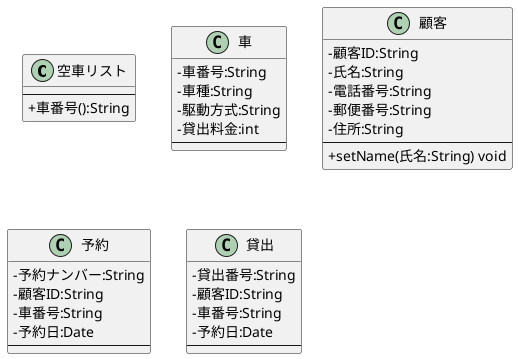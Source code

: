 @startuml 例題3-1
    skinparam ClassAttributeIconSize 0
    class 空車リスト{
    ---
    + 車番号():String
    }
    class 車{
    - 車番号:String
    - 車種:String
    - 駆動方式:String
    - 貸出料金:int
    ---
    }
    class 顧客{
    - 顧客ID:String
    - 氏名:String
    - 電話番号:String
    - 郵便番号:String
    - 住所:String
    ---
    + setName(氏名:String) void
    }
    class 予約{
    - 予約ナンバー:String
    - 顧客ID:String
    - 車番号:String
    - 予約日:Date
    ---
    }
    class 貸出{
    - 貸出番号:String
    - 顧客ID:String
    - 車番号:String
    - 予約日:Date
    ---
    }
@enduml